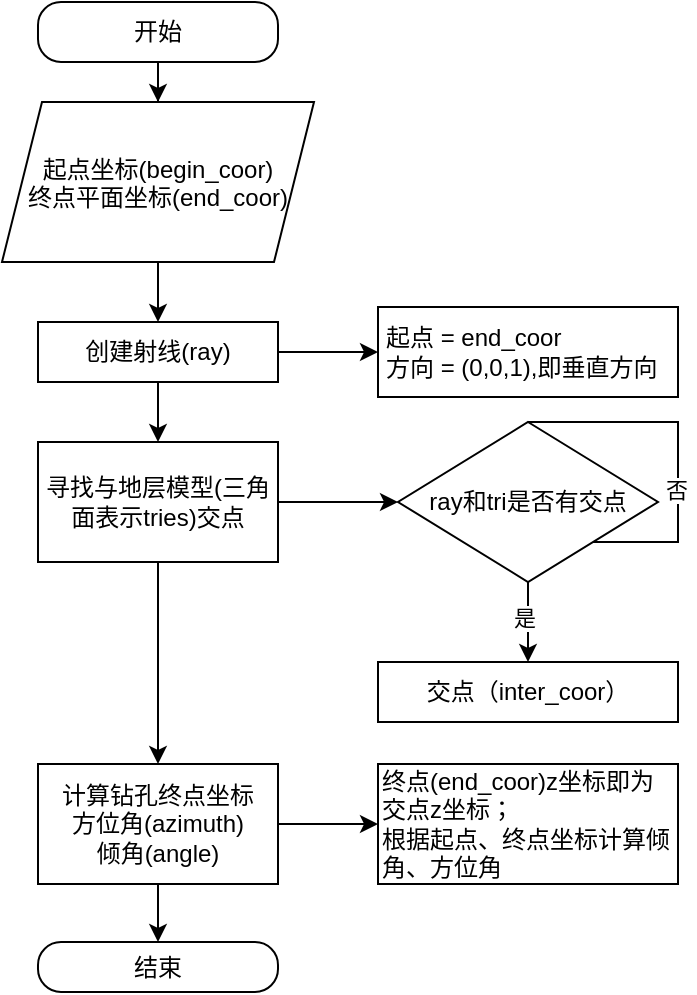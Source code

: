<mxfile version="24.7.10">
  <diagram id="C5RBs43oDa-KdzZeNtuy" name="Page-1">
    <mxGraphModel dx="906" dy="569" grid="1" gridSize="10" guides="1" tooltips="1" connect="1" arrows="1" fold="1" page="1" pageScale="1" pageWidth="827" pageHeight="1169" math="0" shadow="0">
      <root>
        <mxCell id="WIyWlLk6GJQsqaUBKTNV-0" />
        <mxCell id="WIyWlLk6GJQsqaUBKTNV-1" parent="WIyWlLk6GJQsqaUBKTNV-0" />
        <mxCell id="WGHWyklYYsn0TYflVDAq-0" value="" style="edgeStyle=orthogonalEdgeStyle;rounded=0;orthogonalLoop=1;jettySize=auto;html=1;" edge="1" parent="WIyWlLk6GJQsqaUBKTNV-1" source="WGHWyklYYsn0TYflVDAq-1" target="WGHWyklYYsn0TYflVDAq-3">
          <mxGeometry relative="1" as="geometry" />
        </mxCell>
        <mxCell id="WGHWyklYYsn0TYflVDAq-1" value="开始" style="rounded=1;whiteSpace=wrap;html=1;fontSize=12;glass=0;strokeWidth=1;shadow=0;absoluteArcSize=1;arcSize=23;" vertex="1" parent="WIyWlLk6GJQsqaUBKTNV-1">
          <mxGeometry x="160" y="130" width="120" height="30" as="geometry" />
        </mxCell>
        <mxCell id="WGHWyklYYsn0TYflVDAq-2" value="" style="edgeStyle=orthogonalEdgeStyle;rounded=0;orthogonalLoop=1;jettySize=auto;html=1;entryX=0.5;entryY=0;entryDx=0;entryDy=0;" edge="1" parent="WIyWlLk6GJQsqaUBKTNV-1" source="WGHWyklYYsn0TYflVDAq-3" target="WGHWyklYYsn0TYflVDAq-10">
          <mxGeometry relative="1" as="geometry">
            <mxPoint x="220" y="220" as="targetPoint" />
          </mxGeometry>
        </mxCell>
        <mxCell id="WGHWyklYYsn0TYflVDAq-3" value="起点坐标(begin_coor)&#xa;终点平面坐标(end_coor)" style="shape=parallelogram;perimeter=parallelogramPerimeter;fixedSize=1;verticalAlign=middle;horizontal=1;fontSize=12;spacingTop=0;spacing=0;align=center;" vertex="1" parent="WIyWlLk6GJQsqaUBKTNV-1">
          <mxGeometry x="142" y="180" width="156" height="80" as="geometry" />
        </mxCell>
        <mxCell id="WGHWyklYYsn0TYflVDAq-8" value="" style="edgeStyle=orthogonalEdgeStyle;rounded=0;orthogonalLoop=1;jettySize=auto;html=1;" edge="1" parent="WIyWlLk6GJQsqaUBKTNV-1" source="WGHWyklYYsn0TYflVDAq-10" target="WGHWyklYYsn0TYflVDAq-11">
          <mxGeometry relative="1" as="geometry" />
        </mxCell>
        <mxCell id="WGHWyklYYsn0TYflVDAq-9" value="" style="edgeStyle=orthogonalEdgeStyle;rounded=0;orthogonalLoop=1;jettySize=auto;html=1;" edge="1" parent="WIyWlLk6GJQsqaUBKTNV-1" source="WGHWyklYYsn0TYflVDAq-10" target="WGHWyklYYsn0TYflVDAq-14">
          <mxGeometry relative="1" as="geometry" />
        </mxCell>
        <mxCell id="WGHWyklYYsn0TYflVDAq-10" value="创建射线(ray)" style="whiteSpace=wrap;html=1;spacingTop=0;spacing=0;" vertex="1" parent="WIyWlLk6GJQsqaUBKTNV-1">
          <mxGeometry x="160" y="290" width="120" height="30" as="geometry" />
        </mxCell>
        <mxCell id="WGHWyklYYsn0TYflVDAq-11" value="&lt;div&gt;起点 = end_coor&lt;/div&gt;&lt;div&gt;方向 = (0,0,1),即垂直方向&lt;/div&gt;" style="whiteSpace=wrap;html=1;spacingTop=0;spacing=2;align=left;spacingLeft=2;" vertex="1" parent="WIyWlLk6GJQsqaUBKTNV-1">
          <mxGeometry x="330" y="282.5" width="150" height="45" as="geometry" />
        </mxCell>
        <mxCell id="WGHWyklYYsn0TYflVDAq-12" value="" style="edgeStyle=orthogonalEdgeStyle;rounded=0;orthogonalLoop=1;jettySize=auto;html=1;" edge="1" parent="WIyWlLk6GJQsqaUBKTNV-1" source="WGHWyklYYsn0TYflVDAq-14" target="WGHWyklYYsn0TYflVDAq-20">
          <mxGeometry relative="1" as="geometry" />
        </mxCell>
        <mxCell id="WGHWyklYYsn0TYflVDAq-13" value="" style="edgeStyle=orthogonalEdgeStyle;rounded=0;orthogonalLoop=1;jettySize=auto;html=1;" edge="1" parent="WIyWlLk6GJQsqaUBKTNV-1" source="WGHWyklYYsn0TYflVDAq-14" target="WGHWyklYYsn0TYflVDAq-24">
          <mxGeometry relative="1" as="geometry" />
        </mxCell>
        <mxCell id="WGHWyklYYsn0TYflVDAq-14" value="寻找与地层模型(三角面表示tries)交点" style="whiteSpace=wrap;html=1;spacingTop=0;spacing=0;" vertex="1" parent="WIyWlLk6GJQsqaUBKTNV-1">
          <mxGeometry x="160" y="350" width="120" height="60" as="geometry" />
        </mxCell>
        <mxCell id="WGHWyklYYsn0TYflVDAq-15" value="" style="edgeStyle=orthogonalEdgeStyle;rounded=0;orthogonalLoop=1;jettySize=auto;html=1;" edge="1" parent="WIyWlLk6GJQsqaUBKTNV-1" source="WGHWyklYYsn0TYflVDAq-20" target="WGHWyklYYsn0TYflVDAq-21">
          <mxGeometry relative="1" as="geometry" />
        </mxCell>
        <mxCell id="WGHWyklYYsn0TYflVDAq-16" value="是" style="edgeLabel;html=1;align=center;verticalAlign=middle;resizable=0;points=[];" vertex="1" connectable="0" parent="WGHWyklYYsn0TYflVDAq-15">
          <mxGeometry x="-0.111" y="-2" relative="1" as="geometry">
            <mxPoint as="offset" />
          </mxGeometry>
        </mxCell>
        <mxCell id="WGHWyklYYsn0TYflVDAq-17" value="" style="edgeStyle=orthogonalEdgeStyle;rounded=0;orthogonalLoop=1;jettySize=auto;html=1;entryX=1;entryY=0;entryDx=0;entryDy=0;exitX=1;exitY=0;exitDx=0;exitDy=0;" edge="1" parent="WIyWlLk6GJQsqaUBKTNV-1" source="WGHWyklYYsn0TYflVDAq-20" target="WGHWyklYYsn0TYflVDAq-20">
          <mxGeometry relative="1" as="geometry">
            <mxPoint x="555" y="380" as="targetPoint" />
          </mxGeometry>
        </mxCell>
        <mxCell id="WGHWyklYYsn0TYflVDAq-18" value="" style="edgeStyle=orthogonalEdgeStyle;rounded=0;orthogonalLoop=1;jettySize=auto;html=1;entryX=1;entryY=0;entryDx=0;entryDy=0;" edge="1" parent="WIyWlLk6GJQsqaUBKTNV-1" source="WGHWyklYYsn0TYflVDAq-20" target="WGHWyklYYsn0TYflVDAq-20">
          <mxGeometry relative="1" as="geometry">
            <mxPoint x="510" y="330" as="targetPoint" />
            <Array as="points">
              <mxPoint x="480" y="340" />
              <mxPoint x="480" y="400" />
              <mxPoint x="438" y="400" />
            </Array>
          </mxGeometry>
        </mxCell>
        <mxCell id="WGHWyklYYsn0TYflVDAq-19" value="否" style="edgeLabel;html=1;align=center;verticalAlign=middle;resizable=0;points=[];" vertex="1" connectable="0" parent="WGHWyklYYsn0TYflVDAq-18">
          <mxGeometry x="0.002" y="-1" relative="1" as="geometry">
            <mxPoint as="offset" />
          </mxGeometry>
        </mxCell>
        <mxCell id="WGHWyklYYsn0TYflVDAq-20" value="ray和tri是否有交点" style="rhombus;whiteSpace=wrap;html=1;spacingTop=0;spacing=0;" vertex="1" parent="WIyWlLk6GJQsqaUBKTNV-1">
          <mxGeometry x="340" y="340" width="130" height="80" as="geometry" />
        </mxCell>
        <mxCell id="WGHWyklYYsn0TYflVDAq-21" value="交点（inter_coor）" style="whiteSpace=wrap;html=1;spacingTop=0;spacing=0;" vertex="1" parent="WIyWlLk6GJQsqaUBKTNV-1">
          <mxGeometry x="330" y="460" width="150" height="30" as="geometry" />
        </mxCell>
        <mxCell id="WGHWyklYYsn0TYflVDAq-22" value="" style="edgeStyle=orthogonalEdgeStyle;rounded=0;orthogonalLoop=1;jettySize=auto;html=1;" edge="1" parent="WIyWlLk6GJQsqaUBKTNV-1" source="WGHWyklYYsn0TYflVDAq-24" target="WGHWyklYYsn0TYflVDAq-25">
          <mxGeometry relative="1" as="geometry" />
        </mxCell>
        <mxCell id="WGHWyklYYsn0TYflVDAq-23" value="" style="edgeStyle=orthogonalEdgeStyle;rounded=0;orthogonalLoop=1;jettySize=auto;html=1;" edge="1" parent="WIyWlLk6GJQsqaUBKTNV-1" source="WGHWyklYYsn0TYflVDAq-24" target="WGHWyklYYsn0TYflVDAq-26">
          <mxGeometry relative="1" as="geometry" />
        </mxCell>
        <mxCell id="WGHWyklYYsn0TYflVDAq-24" value="计算钻孔终点坐标&lt;div&gt;&lt;span style=&quot;text-wrap: nowrap;&quot;&gt;方位角(azimuth)&lt;/span&gt;&lt;br style=&quot;padding: 0px; margin: 0px; text-wrap: nowrap;&quot;&gt;&lt;span style=&quot;text-wrap: nowrap;&quot;&gt;倾角(angle)&lt;/span&gt;&lt;br&gt;&lt;/div&gt;" style="whiteSpace=wrap;html=1;spacingTop=0;spacing=0;" vertex="1" parent="WIyWlLk6GJQsqaUBKTNV-1">
          <mxGeometry x="160" y="511" width="120" height="60" as="geometry" />
        </mxCell>
        <mxCell id="WGHWyklYYsn0TYflVDAq-25" value="&lt;span lang=&quot;EN-US&quot; style=&quot;font-size: 12px;&quot;&gt;终点(end_coor)&lt;/span&gt;&lt;span style=&quot;text-align: center; font-size: 12px;&quot;&gt;z坐标即为交点z坐标；&lt;/span&gt;&lt;div&gt;&lt;span style=&quot;text-align: center; font-size: 12px;&quot;&gt;根据起点、终点坐标计算倾角、方位角&lt;/span&gt;&lt;/div&gt;" style="whiteSpace=wrap;html=1;spacingTop=0;spacing=2;align=left;fontSize=12;" vertex="1" parent="WIyWlLk6GJQsqaUBKTNV-1">
          <mxGeometry x="330" y="511" width="150" height="60" as="geometry" />
        </mxCell>
        <mxCell id="WGHWyklYYsn0TYflVDAq-26" value="结束" style="rounded=1;whiteSpace=wrap;html=1;spacingTop=0;spacing=0;absoluteArcSize=1;arcSize=23;" vertex="1" parent="WIyWlLk6GJQsqaUBKTNV-1">
          <mxGeometry x="160" y="600" width="120" height="25" as="geometry" />
        </mxCell>
      </root>
    </mxGraphModel>
  </diagram>
</mxfile>
